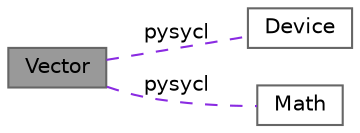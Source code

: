 digraph "Vector"
{
 // INTERACTIVE_SVG=YES
 // LATEX_PDF_SIZE
  bgcolor="transparent";
  edge [fontname=Helvetica,fontsize=10,labelfontname=Helvetica,labelfontsize=10];
  node [fontname=Helvetica,fontsize=10,shape=box,height=0.2,width=0.4];
  rankdir=LR;
  Node2 [id="Node000002",label="Device",height=0.2,width=0.4,color="grey40", fillcolor="white", style="filled",URL="$group___device.html",tooltip=" "];
  Node3 [id="Node000003",label="Math",height=0.2,width=0.4,color="grey40", fillcolor="white", style="filled",URL="$group___math.html",tooltip=" "];
  Node1 [id="Node000001",label="Vector",height=0.2,width=0.4,color="gray40", fillcolor="grey60", style="filled", fontcolor="black",tooltip=" "];
  Node1->Node2 [shape=plaintext, label="pysycl", color="blueviolet", dir="none", style="dashed"];
  Node1->Node3 [shape=plaintext, label="pysycl", color="blueviolet", dir="none", style="dashed"];
}
